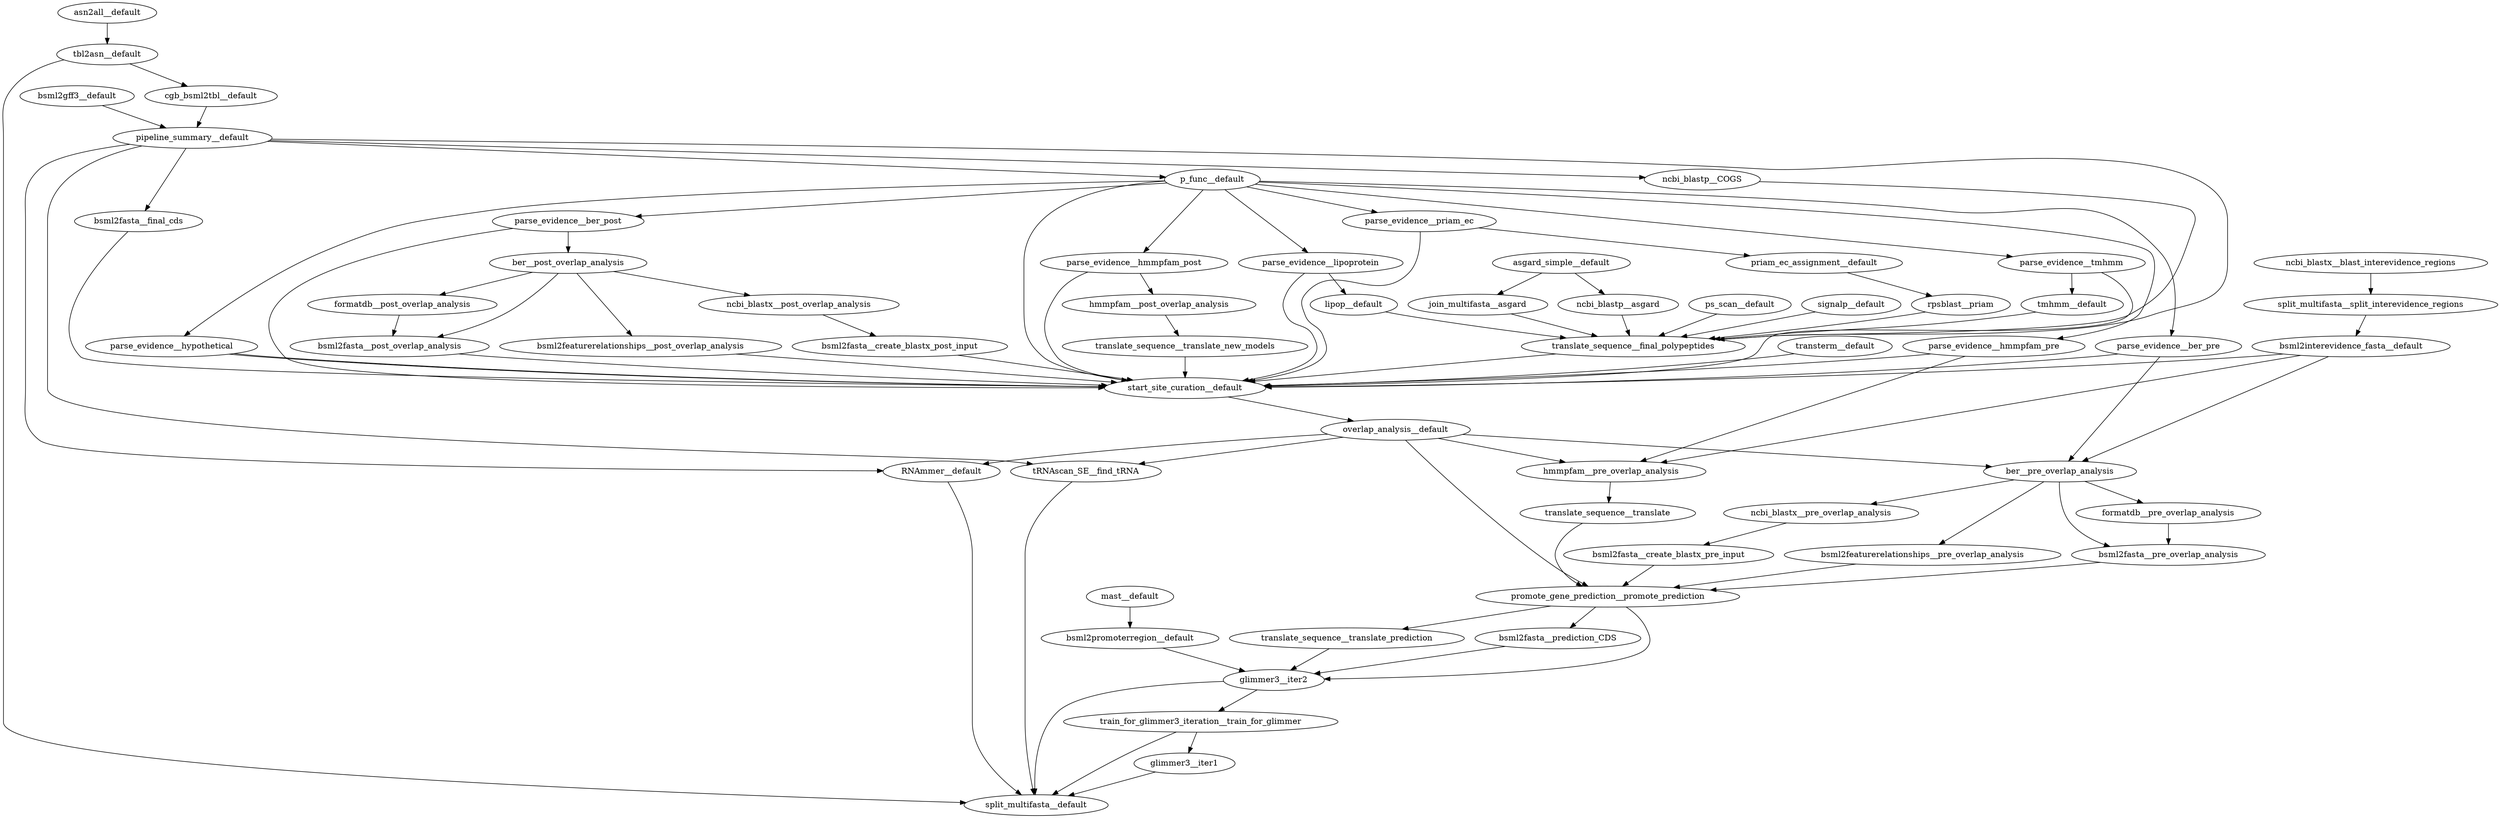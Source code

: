digraph G {
  RNAmmer__default -> split_multifasta__default;
  asgard_simple__default -> ncbi_blastp__asgard;
  asgard_simple__default -> join_multifasta__asgard;
  asn2all__default -> tbl2asn__default;
  ber__post_overlap_analysis -> ncbi_blastx__post_overlap_analysis;
  ber__post_overlap_analysis -> bsml2fasta__post_overlap_analysis;
  ber__post_overlap_analysis -> formatdb__post_overlap_analysis;
  ber__post_overlap_analysis -> bsml2featurerelationships__post_overlap_analysis;
  ber__pre_overlap_analysis -> ncbi_blastx__pre_overlap_analysis;
  ber__pre_overlap_analysis -> bsml2fasta__pre_overlap_analysis;
  ber__pre_overlap_analysis -> formatdb__pre_overlap_analysis;
  ber__pre_overlap_analysis -> bsml2featurerelationships__pre_overlap_analysis;
  bsml2fasta__create_blastx_post_input -> start_site_curation__default;
  bsml2fasta__create_blastx_pre_input -> promote_gene_prediction__promote_prediction;
  bsml2fasta__final_cds -> start_site_curation__default;
  bsml2fasta__post_overlap_analysis -> start_site_curation__default;
  bsml2fasta__pre_overlap_analysis -> promote_gene_prediction__promote_prediction;
  bsml2fasta__prediction_CDS -> glimmer3__iter2;
  bsml2featurerelationships__post_overlap_analysis -> start_site_curation__default;
  bsml2featurerelationships__pre_overlap_analysis -> promote_gene_prediction__promote_prediction;
  bsml2gff3__default -> pipeline_summary__default;
  bsml2interevidence_fasta__default -> hmmpfam__pre_overlap_analysis;
  bsml2interevidence_fasta__default -> ber__pre_overlap_analysis;
  bsml2interevidence_fasta__default -> start_site_curation__default;
  bsml2promoterregion__default -> glimmer3__iter2;
  cgb_bsml2tbl__default -> pipeline_summary__default;
  glimmer3__iter1 -> split_multifasta__default;
  glimmer3__iter2 -> train_for_glimmer3_iteration__train_for_glimmer;
  glimmer3__iter2 -> split_multifasta__default;
  hmmpfam__post_overlap_analysis -> translate_sequence__translate_new_models;
  hmmpfam__pre_overlap_analysis -> translate_sequence__translate;
  join_multifasta__asgard -> translate_sequence__final_polypeptides;
  lipop__default -> translate_sequence__final_polypeptides;
  mast__default -> bsml2promoterregion__default;
  ncbi_blastp__asgard -> translate_sequence__final_polypeptides;
  ncbi_blastx__blast_interevidence_regions -> split_multifasta__split_interevidence_regions;
  ncbi_blastx__post_overlap_analysis -> bsml2fasta__create_blastx_post_input;
  ncbi_blastx__pre_overlap_analysis -> bsml2fasta__create_blastx_pre_input;
  overlap_analysis__default -> tRNAscan_SE__find_tRNA;
  overlap_analysis__default -> RNAmmer__default;
  overlap_analysis__default -> hmmpfam__pre_overlap_analysis;
  overlap_analysis__default -> ber__pre_overlap_analysis;
  overlap_analysis__default -> promote_gene_prediction__promote_prediction;
  p_func__default -> start_site_curation__default;
  p_func__default -> parse_evidence__hmmpfam_pre;
  p_func__default -> parse_evidence__hmmpfam_post;
  p_func__default -> parse_evidence__ber_pre;
  p_func__default -> parse_evidence__ber_post;
  p_func__default -> parse_evidence__tmhmm;
  p_func__default -> parse_evidence__lipoprotein;
  p_func__default -> parse_evidence__priam_ec;
  p_func__default -> parse_evidence__hypothetical;
  parse_evidence__ber_post -> start_site_curation__default;
  parse_evidence__ber_post -> ber__post_overlap_analysis;
  parse_evidence__ber_pre -> start_site_curation__default;
  parse_evidence__ber_pre -> ber__pre_overlap_analysis;
  parse_evidence__hmmpfam_post -> start_site_curation__default;
  parse_evidence__hmmpfam_post -> hmmpfam__post_overlap_analysis
  parse_evidence__hmmpfam_pre -> start_site_curation__default;
  parse_evidence__hmmpfam_pre -> hmmpfam__pre_overlap_analysis;
  parse_evidence__hypothetical -> start_site_curation__default;
  parse_evidence__hypothetical -> start_site_curation__default;
  parse_evidence__lipoprotein -> start_site_curation__default;
  parse_evidence__lipoprotein -> lipop__default;
  parse_evidence__priam_ec -> start_site_curation__default;
  parse_evidence__priam_ec -> priam_ec_assignment__default;
  parse_evidence__tmhmm -> start_site_curation__default;
  parse_evidence__tmhmm -> tmhmm__default;
  pipeline_summary__default -> tRNAscan_SE__find_tRNA;
  pipeline_summary__default -> RNAmmer__default;
  pipeline_summary__default -> ncbi_blastp__COGS;
  pipeline_summary__default -> bsml2fasta__final_cds;
  pipeline_summary__default -> translate_sequence__final_polypeptides;
  pipeline_summary__default -> p_func__default;
  priam_ec_assignment__default -> rpsblast__priam;
  promote_gene_prediction__promote_prediction -> bsml2fasta__prediction_CDS;
  promote_gene_prediction__promote_prediction -> translate_sequence__translate_prediction;
  promote_gene_prediction__promote_prediction -> glimmer3__iter2;
  ps_scan__default -> translate_sequence__final_polypeptides;
  rpsblast__priam -> translate_sequence__final_polypeptides;
  signalp__default -> translate_sequence__final_polypeptides;
  split_multifasta__split_interevidence_regions -> bsml2interevidence_fasta__default;
  start_site_curation__default -> overlap_analysis__default;
  tRNAscan_SE__find_tRNA -> split_multifasta__default;
  tbl2asn__default -> split_multifasta__default;
  tbl2asn__default -> cgb_bsml2tbl__default;
  tmhmm__default -> translate_sequence__final_polypeptides;
  train_for_glimmer3_iteration__train_for_glimmer -> glimmer3__iter1;
  train_for_glimmer3_iteration__train_for_glimmer -> split_multifasta__default;
  translate_sequence__final_polypeptides -> start_site_curation__default;
  translate_sequence__translate -> promote_gene_prediction__promote_prediction;
  translate_sequence__translate_new_models -> start_site_curation__default;
  translate_sequence__translate_prediction -> glimmer3__iter2;
  transterm__default -> start_site_curation__default;
  ncbi_blastp__COGS -> translate_sequence__final_polypeptides;
  formatdb__post_overlap_analysis -> bsml2fasta__post_overlap_analysis;
  formatdb__pre_overlap_analysis -> bsml2fasta__pre_overlap_analysis;
}
